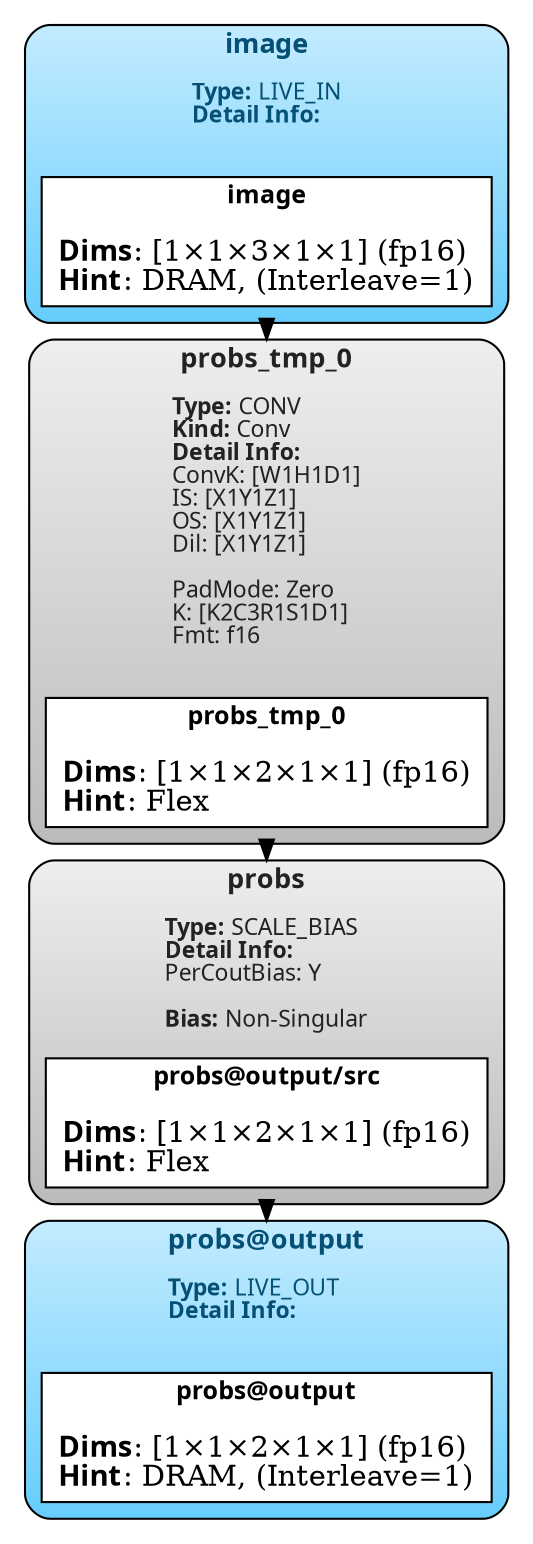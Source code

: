 digraph G {
	fontname="Arial Unicode MS"
	graph[compound=true];
	subgraph "cluster_image_O" {
		style=rounded
		fontsize=11
		bgcolor="#66CDFC:#C3EBFF"
		gradientangle=90
		fontcolor="#055175"
		label=<<font point-size='13' face='Arial Rounded MT Bold'>image</font><br/><br align='left'/>
<font face='Arial Rounded MT Bold'>Type:</font> LIVE_IN<br align='left'/>
<font face='Arial Rounded MT Bold'>Detail Info:</font> <br align='left'/><br align='left'/>
>;

		"image_T" [label=<<font point-size='12' face='Arial Rounded MT Bold'>image</font><br/><br align='left'/>

<font face='Arial Rounded MT Bold'>Dims</font>: [1×1×3×1×1] (fp16)<br align='left'/>
<font face='Arial Rounded MT Bold'>Hint</font>: DRAM, (Interleave=1)<br align='left'/>>,shape=box,style=filled,fillcolor=white];

	}
	subgraph "cluster_probs_tmp_0_O" {
		style=rounded
		fontsize=11
		bgcolor="#BBBBBB:#EEEEEE"
gradientangle=90
		fontcolor="#222222"
		pad=4
		label=<<font point-size='13' face='Arial Rounded MT Bold'>probs_tmp_0</font><br/><br align='left'/>
<font face='Arial Rounded MT Bold'>Type:</font> CONV<br align='left'/>
<font face='Arial Rounded MT Bold'>Kind:</font> Conv<br align='left'/>
<font face='Arial Rounded MT Bold'>Detail Info:</font> <br align='left'/>ConvK: [W1H1D1]<br align='left'/>IS: [X1Y1Z1]<br align='left'/>OS: [X1Y1Z1]<br align='left'/>Dil: [X1Y1Z1]<br align='left'/><br align='left'/>PadMode: Zero<br align='left'/>K: [K2C3R1S1D1]<br align='left'/>Fmt: f16<br align='left'/><br align='left'/>
>;

		"probs_tmp_0_T" [label=<<font point-size='12' face='Arial Rounded MT Bold'>probs_tmp_0</font><br/><br align='left'/>

<font face='Arial Rounded MT Bold'>Dims</font>: [1×1×2×1×1] (fp16)<br align='left'/>
<font face='Arial Rounded MT Bold'>Hint</font>: Flex<br align='left'/>>,shape=box,style=filled,fillcolor=white];

	}
	subgraph "cluster_probs_O" {
		style=rounded
		fontsize=11
		bgcolor="#BBBBBB:#EEEEEE"
gradientangle=90
		fontcolor="#222222"
		pad=4
		label=<<font point-size='13' face='Arial Rounded MT Bold'>probs</font><br/><br align='left'/>
<font face='Arial Rounded MT Bold'>Type:</font> SCALE_BIAS<br align='left'/>
<font face='Arial Rounded MT Bold'>Detail Info:</font> <br align='left'/>PerCoutBias: Y<br align='left'/><br align='left'/>
<font face='Arial Rounded MT Bold'>Bias:</font> Non-Singular<br align='left'/>
>;

		"probs@output/src_T" [label=<<font point-size='12' face='Arial Rounded MT Bold'>probs@output/src</font><br/><br align='left'/>

<font face='Arial Rounded MT Bold'>Dims</font>: [1×1×2×1×1] (fp16)<br align='left'/>
<font face='Arial Rounded MT Bold'>Hint</font>: Flex<br align='left'/>>,shape=box,style=filled,fillcolor=white];

	}
	subgraph "cluster_probs@output_O" {
		style=rounded
		fontsize=11
		bgcolor="#66CDFC:#C3EBFF"
		gradientangle=90
		fontcolor="#055175"
		label=<<font point-size='13' face='Arial Rounded MT Bold'>probs@output</font><br/><br align='left'/>
<font face='Arial Rounded MT Bold'>Type:</font> LIVE_OUT<br align='left'/>
<font face='Arial Rounded MT Bold'>Detail Info:</font> <br align='left'/><br align='left'/>
>;

		"probs@output_T" [label=<<font point-size='12' face='Arial Rounded MT Bold'>probs@output</font><br/><br align='left'/>

<font face='Arial Rounded MT Bold'>Dims</font>: [1×1×2×1×1] (fp16)<br align='left'/>
<font face='Arial Rounded MT Bold'>Hint</font>: DRAM, (Interleave=1)<br align='left'/>>,shape=box,style=filled,fillcolor=white];

	}
	"image_T" -> "probs_tmp_0_T" [ltail="cluster_image_O", lhead="cluster_probs_tmp_0_O"];
	"probs_tmp_0_T" -> "probs@output/src_T" [ltail="cluster_probs_tmp_0_O", lhead="cluster_probs_O"];
	"probs@output/src_T" -> "probs@output_T" [ltail="cluster_probs_O", lhead="cluster_probs@output_O"];
}
